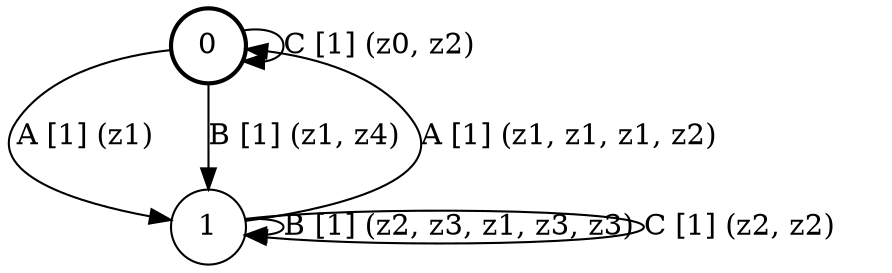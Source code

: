 # generated file, don't try to modify
# command: dot -Tpng <filename> > tree.png
digraph Automaton {
    node [shape = circle];
    0 [style = "bold"];
    0 -> 1 [label = "A [1] (z1) "];
    0 -> 1 [label = "B [1] (z1, z4) "];
    0 -> 0 [label = "C [1] (z0, z2) "];
    1 -> 0 [label = "A [1] (z1, z1, z1, z2) "];
    1 -> 1 [label = "B [1] (z2, z3, z1, z3, z3) "];
    1 -> 1 [label = "C [1] (z2, z2) "];
}
